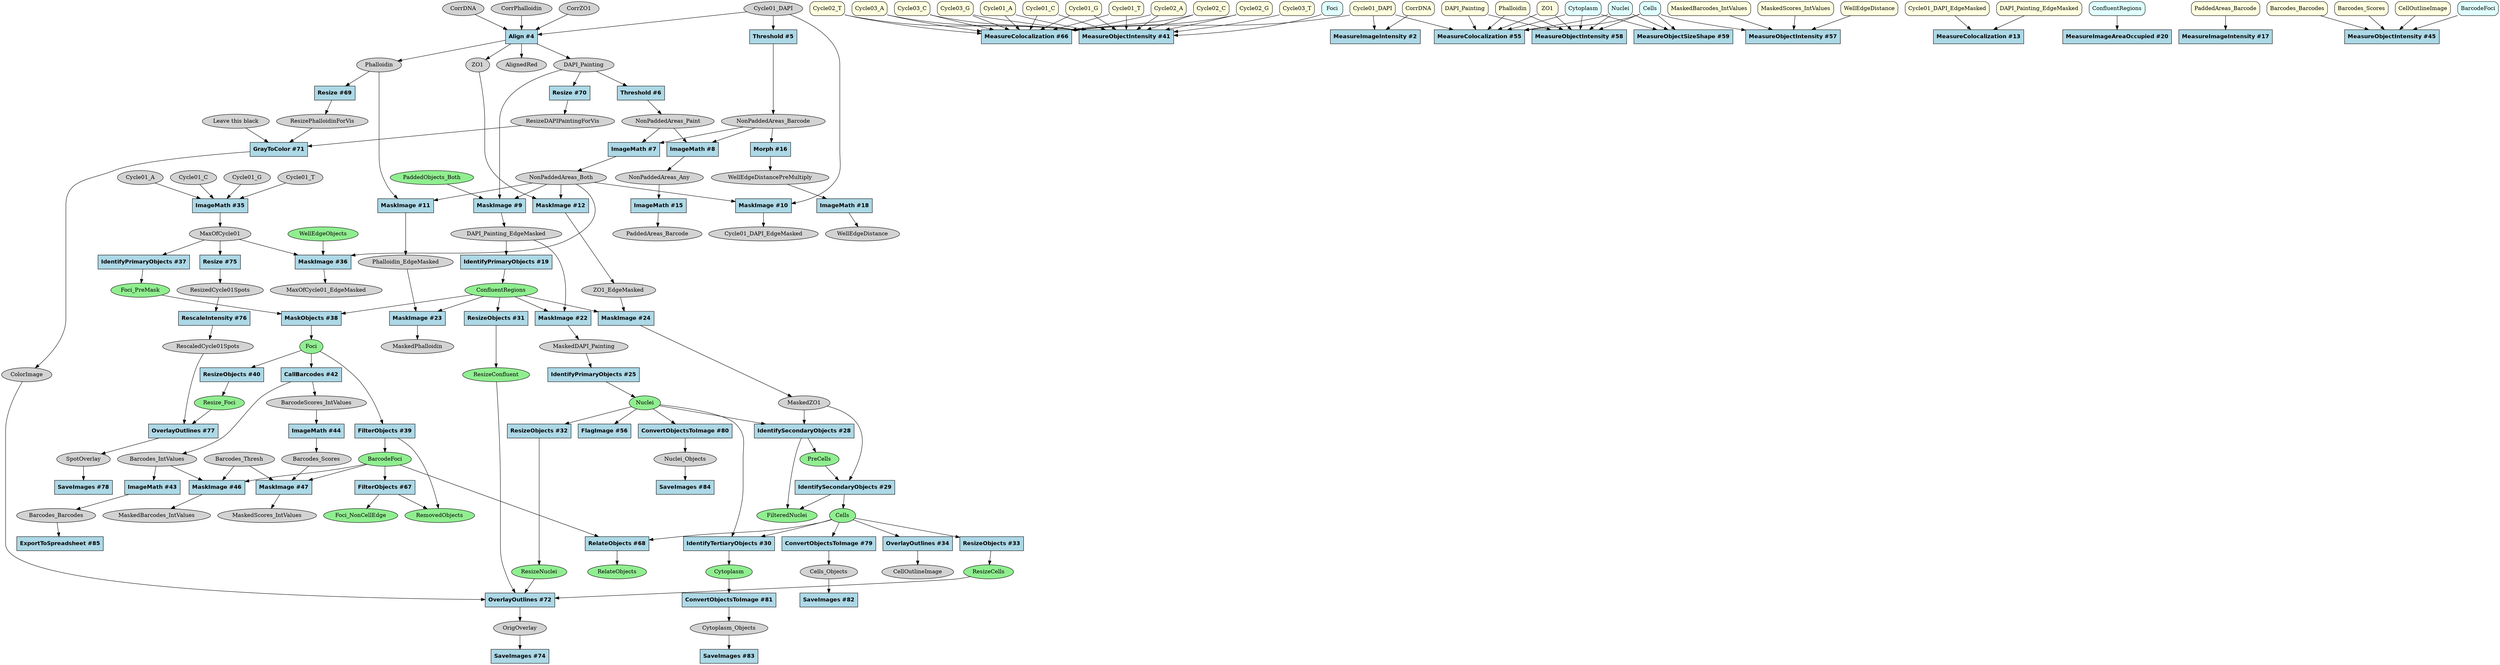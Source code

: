 strict digraph {
Align_77644357 [type=module, label="Align #4", module_name=Align, module_num=4, original_num=4, stable_id="Align_77644357", enabled=True, shape=box, style=filled, fillcolor=lightblue, fontname="Helvetica-Bold"];
CallBarcodes_a761cec8 [type=module, label="CallBarcodes #42", module_name=CallBarcodes, module_num=42, original_num=42, stable_id="CallBarcodes_a761cec8", enabled=True, shape=box, style=filled, fillcolor=lightblue, fontname="Helvetica-Bold"];
ConvertObjectsToImage_5d57fa07 [type=module, label="ConvertObjectsToImage #80", module_name=ConvertObjectsToImage, module_num=80, original_num=80, stable_id="ConvertObjectsToImage_5d57fa07", enabled=True, shape=box, style=filled, fillcolor=lightblue, fontname="Helvetica-Bold"];
ConvertObjectsToImage_df4a827c [type=module, label="ConvertObjectsToImage #79", module_name=ConvertObjectsToImage, module_num=79, original_num=79, stable_id="ConvertObjectsToImage_df4a827c", enabled=True, shape=box, style=filled, fillcolor=lightblue, fontname="Helvetica-Bold"];
ConvertObjectsToImage_eabc5302 [type=module, label="ConvertObjectsToImage #81", module_name=ConvertObjectsToImage, module_num=81, original_num=81, stable_id="ConvertObjectsToImage_eabc5302", enabled=True, shape=box, style=filled, fillcolor=lightblue, fontname="Helvetica-Bold"];
ExportToSpreadsheet_df0fc15 [type=module, label="ExportToSpreadsheet #85", module_name=ExportToSpreadsheet, module_num=85, original_num=85, stable_id="ExportToSpreadsheet_df0fc15", enabled=True, shape=box, style=filled, fillcolor=lightblue, fontname="Helvetica-Bold"];
FilterObjects_801a8fe8 [type=module, label="FilterObjects #39", module_name=FilterObjects, module_num=39, original_num=39, stable_id="FilterObjects_801a8fe8", enabled=True, shape=box, style=filled, fillcolor=lightblue, fontname="Helvetica-Bold"];
FilterObjects_b3eedfb5 [type=module, label="FilterObjects #67", module_name=FilterObjects, module_num=67, original_num=67, stable_id="FilterObjects_b3eedfb5", enabled=True, shape=box, style=filled, fillcolor=lightblue, fontname="Helvetica-Bold"];
FlagImage_23a83ca5 [type=module, label="FlagImage #56", module_name=FlagImage, module_num=56, original_num=56, stable_id="FlagImage_23a83ca5", enabled=True, shape=box, style=filled, fillcolor=lightblue, fontname="Helvetica-Bold"];
GrayToColor_1d9d28dd [type=module, label="GrayToColor #71", module_name=GrayToColor, module_num=71, original_num=71, stable_id="GrayToColor_1d9d28dd", enabled=True, shape=box, style=filled, fillcolor=lightblue, fontname="Helvetica-Bold"];
IdentifyPrimaryObjects_1d2dfb44 [type=module, label="IdentifyPrimaryObjects #19", module_name=IdentifyPrimaryObjects, module_num=19, original_num=19, stable_id="IdentifyPrimaryObjects_1d2dfb44", enabled=True, shape=box, style=filled, fillcolor=lightblue, fontname="Helvetica-Bold"];
IdentifyPrimaryObjects_7445eeb9 [type=module, label="IdentifyPrimaryObjects #25", module_name=IdentifyPrimaryObjects, module_num=25, original_num=25, stable_id="IdentifyPrimaryObjects_7445eeb9", enabled=True, shape=box, style=filled, fillcolor=lightblue, fontname="Helvetica-Bold"];
IdentifyPrimaryObjects_ea639d2b [type=module, label="IdentifyPrimaryObjects #37", module_name=IdentifyPrimaryObjects, module_num=37, original_num=37, stable_id="IdentifyPrimaryObjects_ea639d2b", enabled=True, shape=box, style=filled, fillcolor=lightblue, fontname="Helvetica-Bold"];
IdentifySecondaryObjects_1e5167ff [type=module, label="IdentifySecondaryObjects #28", module_name=IdentifySecondaryObjects, module_num=28, original_num=28, stable_id="IdentifySecondaryObjects_1e5167ff", enabled=True, shape=box, style=filled, fillcolor=lightblue, fontname="Helvetica-Bold"];
IdentifySecondaryObjects_fda67e6e [type=module, label="IdentifySecondaryObjects #29", module_name=IdentifySecondaryObjects, module_num=29, original_num=29, stable_id="IdentifySecondaryObjects_fda67e6e", enabled=True, shape=box, style=filled, fillcolor=lightblue, fontname="Helvetica-Bold"];
IdentifyTertiaryObjects_7ba219a3 [type=module, label="IdentifyTertiaryObjects #30", module_name=IdentifyTertiaryObjects, module_num=30, original_num=30, stable_id="IdentifyTertiaryObjects_7ba219a3", enabled=True, shape=box, style=filled, fillcolor=lightblue, fontname="Helvetica-Bold"];
ImageMath_1f8046c1 [type=module, label="ImageMath #7", module_name=ImageMath, module_num=7, original_num=7, stable_id="ImageMath_1f8046c1", enabled=True, shape=box, style=filled, fillcolor=lightblue, fontname="Helvetica-Bold"];
ImageMath_519e0caa [type=module, label="ImageMath #8", module_name=ImageMath, module_num=8, original_num=8, stable_id="ImageMath_519e0caa", enabled=True, shape=box, style=filled, fillcolor=lightblue, fontname="Helvetica-Bold"];
ImageMath_7da376a6 [type=module, label="ImageMath #35", module_name=ImageMath, module_num=35, original_num=35, stable_id="ImageMath_7da376a6", enabled=True, shape=box, style=filled, fillcolor=lightblue, fontname="Helvetica-Bold"];
ImageMath_91d1e149 [type=module, label="ImageMath #18", module_name=ImageMath, module_num=18, original_num=18, stable_id="ImageMath_91d1e149", enabled=True, shape=box, style=filled, fillcolor=lightblue, fontname="Helvetica-Bold"];
ImageMath_afce0f9a [type=module, label="ImageMath #44", module_name=ImageMath, module_num=44, original_num=44, stable_id="ImageMath_afce0f9a", enabled=True, shape=box, style=filled, fillcolor=lightblue, fontname="Helvetica-Bold"];
ImageMath_c2b280bf [type=module, label="ImageMath #15", module_name=ImageMath, module_num=15, original_num=15, stable_id="ImageMath_c2b280bf", enabled=True, shape=box, style=filled, fillcolor=lightblue, fontname="Helvetica-Bold"];
ImageMath_cd5f05dc [type=module, label="ImageMath #43", module_name=ImageMath, module_num=43, original_num=43, stable_id="ImageMath_cd5f05dc", enabled=True, shape=box, style=filled, fillcolor=lightblue, fontname="Helvetica-Bold"];
MaskImage_1339566c [type=module, label="MaskImage #46", module_name=MaskImage, module_num=46, original_num=46, stable_id="MaskImage_1339566c", enabled=True, shape=box, style=filled, fillcolor=lightblue, fontname="Helvetica-Bold"];
MaskImage_49ba3f94 [type=module, label="MaskImage #9", module_name=MaskImage, module_num=9, original_num=9, stable_id="MaskImage_49ba3f94", enabled=True, shape=box, style=filled, fillcolor=lightblue, fontname="Helvetica-Bold"];
MaskImage_4c1e300b [type=module, label="MaskImage #23", module_name=MaskImage, module_num=23, original_num=23, stable_id="MaskImage_4c1e300b", enabled=True, shape=box, style=filled, fillcolor=lightblue, fontname="Helvetica-Bold"];
MaskImage_6686ca2f [type=module, label="MaskImage #22", module_name=MaskImage, module_num=22, original_num=22, stable_id="MaskImage_6686ca2f", enabled=True, shape=box, style=filled, fillcolor=lightblue, fontname="Helvetica-Bold"];
MaskImage_6afe1d31 [type=module, label="MaskImage #11", module_name=MaskImage, module_num=11, original_num=11, stable_id="MaskImage_6afe1d31", enabled=True, shape=box, style=filled, fillcolor=lightblue, fontname="Helvetica-Bold"];
MaskImage_714136ad [type=module, label="MaskImage #36", module_name=MaskImage, module_num=36, original_num=36, stable_id="MaskImage_714136ad", enabled=True, shape=box, style=filled, fillcolor=lightblue, fontname="Helvetica-Bold"];
MaskImage_7eabf907 [type=module, label="MaskImage #47", module_name=MaskImage, module_num=47, original_num=47, stable_id="MaskImage_7eabf907", enabled=True, shape=box, style=filled, fillcolor=lightblue, fontname="Helvetica-Bold"];
MaskImage_8c5d22c [type=module, label="MaskImage #12", module_name=MaskImage, module_num=12, original_num=12, stable_id="MaskImage_8c5d22c", enabled=True, shape=box, style=filled, fillcolor=lightblue, fontname="Helvetica-Bold"];
MaskImage_957df49c [type=module, label="MaskImage #24", module_name=MaskImage, module_num=24, original_num=24, stable_id="MaskImage_957df49c", enabled=True, shape=box, style=filled, fillcolor=lightblue, fontname="Helvetica-Bold"];
MaskImage_98172e8d [type=module, label="MaskImage #10", module_name=MaskImage, module_num=10, original_num=10, stable_id="MaskImage_98172e8d", enabled=True, shape=box, style=filled, fillcolor=lightblue, fontname="Helvetica-Bold"];
MaskObjects_804e85b [type=module, label="MaskObjects #38", module_name=MaskObjects, module_num=38, original_num=38, stable_id="MaskObjects_804e85b", enabled=True, shape=box, style=filled, fillcolor=lightblue, fontname="Helvetica-Bold"];
MeasureColocalization_425c8f4d [type=module, label="MeasureColocalization #66", module_name=MeasureColocalization, module_num=66, original_num=66, stable_id="MeasureColocalization_425c8f4d", enabled=True, shape=box, style=filled, fillcolor=lightblue, fontname="Helvetica-Bold"];
MeasureColocalization_5aa570c5 [type=module, label="MeasureColocalization #13", module_name=MeasureColocalization, module_num=13, original_num=13, stable_id="MeasureColocalization_5aa570c5", enabled=True, shape=box, style=filled, fillcolor=lightblue, fontname="Helvetica-Bold"];
MeasureColocalization_6886e672 [type=module, label="MeasureColocalization #55", module_name=MeasureColocalization, module_num=55, original_num=55, stable_id="MeasureColocalization_6886e672", enabled=True, shape=box, style=filled, fillcolor=lightblue, fontname="Helvetica-Bold"];
MeasureImageAreaOccupied_e7ef438c [type=module, label="MeasureImageAreaOccupied #20", module_name=MeasureImageAreaOccupied, module_num=20, original_num=20, stable_id="MeasureImageAreaOccupied_e7ef438c", enabled=True, shape=box, style=filled, fillcolor=lightblue, fontname="Helvetica-Bold"];
MeasureImageIntensity_81dfc6ef [type=module, label="MeasureImageIntensity #17", module_name=MeasureImageIntensity, module_num=17, original_num=17, stable_id="MeasureImageIntensity_81dfc6ef", enabled=True, shape=box, style=filled, fillcolor=lightblue, fontname="Helvetica-Bold"];
MeasureImageIntensity_92014be6 [type=module, label="MeasureImageIntensity #2", module_name=MeasureImageIntensity, module_num=2, original_num=2, stable_id="MeasureImageIntensity_92014be6", enabled=True, shape=box, style=filled, fillcolor=lightblue, fontname="Helvetica-Bold"];
MeasureObjectIntensity_1c4b1dc4 [type=module, label="MeasureObjectIntensity #45", module_name=MeasureObjectIntensity, module_num=45, original_num=45, stable_id="MeasureObjectIntensity_1c4b1dc4", enabled=True, shape=box, style=filled, fillcolor=lightblue, fontname="Helvetica-Bold"];
MeasureObjectIntensity_5a73c583 [type=module, label="MeasureObjectIntensity #58", module_name=MeasureObjectIntensity, module_num=58, original_num=58, stable_id="MeasureObjectIntensity_5a73c583", enabled=True, shape=box, style=filled, fillcolor=lightblue, fontname="Helvetica-Bold"];
MeasureObjectIntensity_6e098a54 [type=module, label="MeasureObjectIntensity #41", module_name=MeasureObjectIntensity, module_num=41, original_num=41, stable_id="MeasureObjectIntensity_6e098a54", enabled=True, shape=box, style=filled, fillcolor=lightblue, fontname="Helvetica-Bold"];
MeasureObjectIntensity_b7016c16 [type=module, label="MeasureObjectIntensity #57", module_name=MeasureObjectIntensity, module_num=57, original_num=57, stable_id="MeasureObjectIntensity_b7016c16", enabled=True, shape=box, style=filled, fillcolor=lightblue, fontname="Helvetica-Bold"];
MeasureObjectSizeShape_4780ef20 [type=module, label="MeasureObjectSizeShape #59", module_name=MeasureObjectSizeShape, module_num=59, original_num=59, stable_id="MeasureObjectSizeShape_4780ef20", enabled=True, shape=box, style=filled, fillcolor=lightblue, fontname="Helvetica-Bold"];
Morph_45021b59 [type=module, label="Morph #16", module_name=Morph, module_num=16, original_num=16, stable_id="Morph_45021b59", enabled=True, shape=box, style=filled, fillcolor=lightblue, fontname="Helvetica-Bold"];
OverlayOutlines_30d83774 [type=module, label="OverlayOutlines #34", module_name=OverlayOutlines, module_num=34, original_num=34, stable_id="OverlayOutlines_30d83774", enabled=True, shape=box, style=filled, fillcolor=lightblue, fontname="Helvetica-Bold"];
OverlayOutlines_34ba8b64 [type=module, label="OverlayOutlines #77", module_name=OverlayOutlines, module_num=77, original_num=77, stable_id="OverlayOutlines_34ba8b64", enabled=True, shape=box, style=filled, fillcolor=lightblue, fontname="Helvetica-Bold"];
OverlayOutlines_acf790b1 [type=module, label="OverlayOutlines #72", module_name=OverlayOutlines, module_num=72, original_num=72, stable_id="OverlayOutlines_acf790b1", enabled=True, shape=box, style=filled, fillcolor=lightblue, fontname="Helvetica-Bold"];
RelateObjects_51c33240 [type=module, label="RelateObjects #68", module_name=RelateObjects, module_num=68, original_num=68, stable_id="RelateObjects_51c33240", enabled=True, shape=box, style=filled, fillcolor=lightblue, fontname="Helvetica-Bold"];
RescaleIntensity_3d399725 [type=module, label="RescaleIntensity #76", module_name=RescaleIntensity, module_num=76, original_num=76, stable_id="RescaleIntensity_3d399725", enabled=True, shape=box, style=filled, fillcolor=lightblue, fontname="Helvetica-Bold"];
ResizeObjects_66532545 [type=module, label="ResizeObjects #40", module_name=ResizeObjects, module_num=40, original_num=40, stable_id="ResizeObjects_66532545", enabled=True, shape=box, style=filled, fillcolor=lightblue, fontname="Helvetica-Bold"];
ResizeObjects_97ce940f [type=module, label="ResizeObjects #32", module_name=ResizeObjects, module_num=32, original_num=32, stable_id="ResizeObjects_97ce940f", enabled=True, shape=box, style=filled, fillcolor=lightblue, fontname="Helvetica-Bold"];
ResizeObjects_a58b7cfb [type=module, label="ResizeObjects #31", module_name=ResizeObjects, module_num=31, original_num=31, stable_id="ResizeObjects_a58b7cfb", enabled=True, shape=box, style=filled, fillcolor=lightblue, fontname="Helvetica-Bold"];
ResizeObjects_b48905d8 [type=module, label="ResizeObjects #33", module_name=ResizeObjects, module_num=33, original_num=33, stable_id="ResizeObjects_b48905d8", enabled=True, shape=box, style=filled, fillcolor=lightblue, fontname="Helvetica-Bold"];
Resize_5b6807e8 [type=module, label="Resize #69", module_name=Resize, module_num=69, original_num=69, stable_id="Resize_5b6807e8", enabled=True, shape=box, style=filled, fillcolor=lightblue, fontname="Helvetica-Bold"];
Resize_b082783c [type=module, label="Resize #75", module_name=Resize, module_num=75, original_num=75, stable_id="Resize_b082783c", enabled=True, shape=box, style=filled, fillcolor=lightblue, fontname="Helvetica-Bold"];
Resize_deee4499 [type=module, label="Resize #70", module_name=Resize, module_num=70, original_num=70, stable_id="Resize_deee4499", enabled=True, shape=box, style=filled, fillcolor=lightblue, fontname="Helvetica-Bold"];
SaveImages_6eaa6f10 [type=module, label="SaveImages #82", module_name=SaveImages, module_num=82, original_num=82, stable_id="SaveImages_6eaa6f10", enabled=True, shape=box, style=filled, fillcolor=lightblue, fontname="Helvetica-Bold"];
SaveImages_81ecdb82 [type=module, label="SaveImages #78", module_name=SaveImages, module_num=78, original_num=78, stable_id="SaveImages_81ecdb82", enabled=True, shape=box, style=filled, fillcolor=lightblue, fontname="Helvetica-Bold"];
SaveImages_a08da479 [type=module, label="SaveImages #74", module_name=SaveImages, module_num=74, original_num=74, stable_id="SaveImages_a08da479", enabled=True, shape=box, style=filled, fillcolor=lightblue, fontname="Helvetica-Bold"];
SaveImages_a6a8d651 [type=module, label="SaveImages #83", module_name=SaveImages, module_num=83, original_num=83, stable_id="SaveImages_a6a8d651", enabled=True, shape=box, style=filled, fillcolor=lightblue, fontname="Helvetica-Bold"];
SaveImages_cc4aa95d [type=module, label="SaveImages #84", module_name=SaveImages, module_num=84, original_num=84, stable_id="SaveImages_cc4aa95d", enabled=True, shape=box, style=filled, fillcolor=lightblue, fontname="Helvetica-Bold"];
Threshold_65155062 [type=module, label="Threshold #5", module_name=Threshold, module_num=5, original_num=5, stable_id="Threshold_65155062", enabled=True, shape=box, style=filled, fillcolor=lightblue, fontname="Helvetica-Bold"];
Threshold_ab3480b4 [type=module, label="Threshold #6", module_name=Threshold, module_num=6, original_num=6, stable_id="Threshold_ab3480b4", enabled=True, shape=box, style=filled, fillcolor=lightblue, fontname="Helvetica-Bold"];
image__AlignedRed [type=image, label=AlignedRed, shape=ellipse, style=filled, fillcolor=lightgray];
image__BarcodeScores_IntValues [type=image, label="BarcodeScores_IntValues", shape=ellipse, style=filled, fillcolor=lightgray];
image__Barcodes_Barcodes [type=image, label="Barcodes_Barcodes", shape=ellipse, style=filled, fillcolor=lightgray];
image__Barcodes_IntValues [type=image, label="Barcodes_IntValues", shape=ellipse, style=filled, fillcolor=lightgray];
image__Barcodes_Scores [type=image, label="Barcodes_Scores", shape=ellipse, style=filled, fillcolor=lightgray];
image__Barcodes_Thresh [type=image, label="Barcodes_Thresh", shape=ellipse, style=filled, fillcolor=lightgray];
image__CellOutlineImage [type=image, label=CellOutlineImage, shape=ellipse, style=filled, fillcolor=lightgray];
image__Cells_Objects [type=image, label="Cells_Objects", shape=ellipse, style=filled, fillcolor=lightgray];
image__ColorImage [type=image, label=ColorImage, shape=ellipse, style=filled, fillcolor=lightgray];
image__CorrDNA [type=image, label=CorrDNA, shape=ellipse, style=filled, fillcolor=lightgray];
image__CorrPhalloidin [type=image, label=CorrPhalloidin, shape=ellipse, style=filled, fillcolor=lightgray];
image__CorrZO1 [type=image, label=CorrZO1, shape=ellipse, style=filled, fillcolor=lightgray];
image__Cycle01_A [type=image, label="Cycle01_A", shape=ellipse, style=filled, fillcolor=lightgray];
image__Cycle01_C [type=image, label="Cycle01_C", shape=ellipse, style=filled, fillcolor=lightgray];
image__Cycle01_DAPI [type=image, label="Cycle01_DAPI", shape=ellipse, style=filled, fillcolor=lightgray];
image__Cycle01_DAPI_EdgeMasked [type=image, label="Cycle01_DAPI_EdgeMasked", shape=ellipse, style=filled, fillcolor=lightgray];
image__Cycle01_G [type=image, label="Cycle01_G", shape=ellipse, style=filled, fillcolor=lightgray];
image__Cycle01_T [type=image, label="Cycle01_T", shape=ellipse, style=filled, fillcolor=lightgray];
image__Cytoplasm_Objects [type=image, label="Cytoplasm_Objects", shape=ellipse, style=filled, fillcolor=lightgray];
image__DAPI_Painting [type=image, label="DAPI_Painting", shape=ellipse, style=filled, fillcolor=lightgray];
image__DAPI_Painting_EdgeMasked [type=image, label="DAPI_Painting_EdgeMasked", shape=ellipse, style=filled, fillcolor=lightgray];
"image__Leave this black" [type=image, label="Leave this black", shape=ellipse, style=filled, fillcolor=lightgray];
image__MaskedBarcodes_IntValues [type=image, label="MaskedBarcodes_IntValues", shape=ellipse, style=filled, fillcolor=lightgray];
image__MaskedDAPI_Painting [type=image, label="MaskedDAPI_Painting", shape=ellipse, style=filled, fillcolor=lightgray];
image__MaskedPhalloidin [type=image, label=MaskedPhalloidin, shape=ellipse, style=filled, fillcolor=lightgray];
image__MaskedScores_IntValues [type=image, label="MaskedScores_IntValues", shape=ellipse, style=filled, fillcolor=lightgray];
image__MaskedZO1 [type=image, label=MaskedZO1, shape=ellipse, style=filled, fillcolor=lightgray];
image__MaxOfCycle01 [type=image, label=MaxOfCycle01, shape=ellipse, style=filled, fillcolor=lightgray];
image__MaxOfCycle01_EdgeMasked [type=image, label="MaxOfCycle01_EdgeMasked", shape=ellipse, style=filled, fillcolor=lightgray];
image__NonPaddedAreas_Any [type=image, label="NonPaddedAreas_Any", shape=ellipse, style=filled, fillcolor=lightgray];
image__NonPaddedAreas_Barcode [type=image, label="NonPaddedAreas_Barcode", shape=ellipse, style=filled, fillcolor=lightgray];
image__NonPaddedAreas_Both [type=image, label="NonPaddedAreas_Both", shape=ellipse, style=filled, fillcolor=lightgray];
image__NonPaddedAreas_Paint [type=image, label="NonPaddedAreas_Paint", shape=ellipse, style=filled, fillcolor=lightgray];
image__Nuclei_Objects [type=image, label="Nuclei_Objects", shape=ellipse, style=filled, fillcolor=lightgray];
image__OrigOverlay [type=image, label=OrigOverlay, shape=ellipse, style=filled, fillcolor=lightgray];
image__PaddedAreas_Barcode [type=image, label="PaddedAreas_Barcode", shape=ellipse, style=filled, fillcolor=lightgray];
image__Phalloidin [type=image, label=Phalloidin, shape=ellipse, style=filled, fillcolor=lightgray];
image__Phalloidin_EdgeMasked [type=image, label="Phalloidin_EdgeMasked", shape=ellipse, style=filled, fillcolor=lightgray];
image__RescaledCycle01Spots [type=image, label=RescaledCycle01Spots, shape=ellipse, style=filled, fillcolor=lightgray];
image__ResizeDAPIPaintingForVis [type=image, label=ResizeDAPIPaintingForVis, shape=ellipse, style=filled, fillcolor=lightgray];
image__ResizePhalloidinForVis [type=image, label=ResizePhalloidinForVis, shape=ellipse, style=filled, fillcolor=lightgray];
image__ResizedCycle01Spots [type=image, label=ResizedCycle01Spots, shape=ellipse, style=filled, fillcolor=lightgray];
image__SpotOverlay [type=image, label=SpotOverlay, shape=ellipse, style=filled, fillcolor=lightgray];
image__WellEdgeDistance [type=image, label=WellEdgeDistance, shape=ellipse, style=filled, fillcolor=lightgray];
image__WellEdgeDistancePreMultiply [type=image, label=WellEdgeDistancePreMultiply, shape=ellipse, style=filled, fillcolor=lightgray];
image__ZO1 [type=image, label=ZO1, shape=ellipse, style=filled, fillcolor=lightgray];
image__ZO1_EdgeMasked [type=image, label="ZO1_EdgeMasked", shape=ellipse, style=filled, fillcolor=lightgray];
image_list__Barcodes_Barcodes [type="image_list", label="Barcodes_Barcodes", shape=box, style="filled,rounded", fillcolor=lightyellow];
image_list__Barcodes_Scores [type="image_list", label="Barcodes_Scores", shape=box, style="filled,rounded", fillcolor=lightyellow];
image_list__CellOutlineImage [type="image_list", label=CellOutlineImage, shape=box, style="filled,rounded", fillcolor=lightyellow];
image_list__CorrDNA [type="image_list", label=CorrDNA, shape=box, style="filled,rounded", fillcolor=lightyellow];
image_list__Cycle01_A [type="image_list", label="Cycle01_A", shape=box, style="filled,rounded", fillcolor=lightyellow];
image_list__Cycle01_C [type="image_list", label="Cycle01_C", shape=box, style="filled,rounded", fillcolor=lightyellow];
image_list__Cycle01_DAPI [type="image_list", label="Cycle01_DAPI", shape=box, style="filled,rounded", fillcolor=lightyellow];
image_list__Cycle01_DAPI_EdgeMasked [type="image_list", label="Cycle01_DAPI_EdgeMasked", shape=box, style="filled,rounded", fillcolor=lightyellow];
image_list__Cycle01_G [type="image_list", label="Cycle01_G", shape=box, style="filled,rounded", fillcolor=lightyellow];
image_list__Cycle01_T [type="image_list", label="Cycle01_T", shape=box, style="filled,rounded", fillcolor=lightyellow];
image_list__Cycle02_A [type="image_list", label="Cycle02_A", shape=box, style="filled,rounded", fillcolor=lightyellow];
image_list__Cycle02_C [type="image_list", label="Cycle02_C", shape=box, style="filled,rounded", fillcolor=lightyellow];
image_list__Cycle02_G [type="image_list", label="Cycle02_G", shape=box, style="filled,rounded", fillcolor=lightyellow];
image_list__Cycle02_T [type="image_list", label="Cycle02_T", shape=box, style="filled,rounded", fillcolor=lightyellow];
image_list__Cycle03_A [type="image_list", label="Cycle03_A", shape=box, style="filled,rounded", fillcolor=lightyellow];
image_list__Cycle03_C [type="image_list", label="Cycle03_C", shape=box, style="filled,rounded", fillcolor=lightyellow];
image_list__Cycle03_G [type="image_list", label="Cycle03_G", shape=box, style="filled,rounded", fillcolor=lightyellow];
image_list__Cycle03_T [type="image_list", label="Cycle03_T", shape=box, style="filled,rounded", fillcolor=lightyellow];
image_list__DAPI_Painting [type="image_list", label="DAPI_Painting", shape=box, style="filled,rounded", fillcolor=lightyellow];
image_list__DAPI_Painting_EdgeMasked [type="image_list", label="DAPI_Painting_EdgeMasked", shape=box, style="filled,rounded", fillcolor=lightyellow];
image_list__MaskedBarcodes_IntValues [type="image_list", label="MaskedBarcodes_IntValues", shape=box, style="filled,rounded", fillcolor=lightyellow];
image_list__MaskedScores_IntValues [type="image_list", label="MaskedScores_IntValues", shape=box, style="filled,rounded", fillcolor=lightyellow];
image_list__PaddedAreas_Barcode [type="image_list", label="PaddedAreas_Barcode", shape=box, style="filled,rounded", fillcolor=lightyellow];
image_list__Phalloidin [type="image_list", label=Phalloidin, shape=box, style="filled,rounded", fillcolor=lightyellow];
image_list__WellEdgeDistance [type="image_list", label=WellEdgeDistance, shape=box, style="filled,rounded", fillcolor=lightyellow];
image_list__ZO1 [type="image_list", label=ZO1, shape=box, style="filled,rounded", fillcolor=lightyellow];
object__BarcodeFoci [type=object, label=BarcodeFoci, shape=ellipse, style=filled, fillcolor=lightgreen];
object__Cells [type=object, label=Cells, shape=ellipse, style=filled, fillcolor=lightgreen];
object__ConfluentRegions [type=object, label=ConfluentRegions, shape=ellipse, style=filled, fillcolor=lightgreen];
object__Cytoplasm [type=object, label=Cytoplasm, shape=ellipse, style=filled, fillcolor=lightgreen];
object__FilteredNuclei [type=object, label=FilteredNuclei, shape=ellipse, style=filled, fillcolor=lightgreen];
object__Foci [type=object, label=Foci, shape=ellipse, style=filled, fillcolor=lightgreen];
object__Foci_NonCellEdge [type=object, label="Foci_NonCellEdge", shape=ellipse, style=filled, fillcolor=lightgreen];
object__Foci_PreMask [type=object, label="Foci_PreMask", shape=ellipse, style=filled, fillcolor=lightgreen];
object__Nuclei [type=object, label=Nuclei, shape=ellipse, style=filled, fillcolor=lightgreen];
object__PaddedObjects_Both [type=object, label="PaddedObjects_Both", shape=ellipse, style=filled, fillcolor=lightgreen];
object__PreCells [type=object, label=PreCells, shape=ellipse, style=filled, fillcolor=lightgreen];
object__RelateObjects [type=object, label=RelateObjects, shape=ellipse, style=filled, fillcolor=lightgreen];
object__RemovedObjects [type=object, label=RemovedObjects, shape=ellipse, style=filled, fillcolor=lightgreen];
object__ResizeCells [type=object, label=ResizeCells, shape=ellipse, style=filled, fillcolor=lightgreen];
object__ResizeConfluent [type=object, label=ResizeConfluent, shape=ellipse, style=filled, fillcolor=lightgreen];
object__ResizeNuclei [type=object, label=ResizeNuclei, shape=ellipse, style=filled, fillcolor=lightgreen];
object__Resize_Foci [type=object, label="Resize_Foci", shape=ellipse, style=filled, fillcolor=lightgreen];
object__WellEdgeObjects [type=object, label=WellEdgeObjects, shape=ellipse, style=filled, fillcolor=lightgreen];
object_list__BarcodeFoci [type="object_list", label=BarcodeFoci, shape=box, style="filled,rounded", fillcolor=lightcyan];
object_list__Cells [type="object_list", label=Cells, shape=box, style="filled,rounded", fillcolor=lightcyan];
object_list__ConfluentRegions [type="object_list", label=ConfluentRegions, shape=box, style="filled,rounded", fillcolor=lightcyan];
object_list__Cytoplasm [type="object_list", label=Cytoplasm, shape=box, style="filled,rounded", fillcolor=lightcyan];
object_list__Foci [type="object_list", label=Foci, shape=box, style="filled,rounded", fillcolor=lightcyan];
object_list__Nuclei [type="object_list", label=Nuclei, shape=box, style="filled,rounded", fillcolor=lightcyan];
Align_77644357 -> image__AlignedRed [type="image_output"];
Align_77644357 -> image__DAPI_Painting [type="image_output"];
Align_77644357 -> image__Phalloidin [type="image_output"];
Align_77644357 -> image__ZO1 [type="image_output"];
CallBarcodes_a761cec8 -> image__BarcodeScores_IntValues [type="image_output"];
CallBarcodes_a761cec8 -> image__Barcodes_IntValues [type="image_output"];
ConvertObjectsToImage_5d57fa07 -> image__Nuclei_Objects [type="image_output"];
ConvertObjectsToImage_df4a827c -> image__Cells_Objects [type="image_output"];
ConvertObjectsToImage_eabc5302 -> image__Cytoplasm_Objects [type="image_output"];
FilterObjects_801a8fe8 -> object__BarcodeFoci [type="object_output"];
FilterObjects_801a8fe8 -> object__RemovedObjects [type="object_output"];
FilterObjects_b3eedfb5 -> object__Foci_NonCellEdge [type="object_output"];
FilterObjects_b3eedfb5 -> object__RemovedObjects [type="object_output"];
GrayToColor_1d9d28dd -> image__ColorImage [type="image_output"];
IdentifyPrimaryObjects_1d2dfb44 -> object__ConfluentRegions [type="object_output"];
IdentifyPrimaryObjects_7445eeb9 -> object__Nuclei [type="object_output"];
IdentifyPrimaryObjects_ea639d2b -> object__Foci_PreMask [type="object_output"];
IdentifySecondaryObjects_1e5167ff -> object__FilteredNuclei [type="object_output"];
IdentifySecondaryObjects_1e5167ff -> object__PreCells [type="object_output"];
IdentifySecondaryObjects_fda67e6e -> object__Cells [type="object_output"];
IdentifySecondaryObjects_fda67e6e -> object__FilteredNuclei [type="object_output"];
IdentifyTertiaryObjects_7ba219a3 -> object__Cytoplasm [type="object_output"];
ImageMath_1f8046c1 -> image__NonPaddedAreas_Both [type="image_output"];
ImageMath_519e0caa -> image__NonPaddedAreas_Any [type="image_output"];
ImageMath_7da376a6 -> image__MaxOfCycle01 [type="image_output"];
ImageMath_91d1e149 -> image__WellEdgeDistance [type="image_output"];
ImageMath_afce0f9a -> image__Barcodes_Scores [type="image_output"];
ImageMath_c2b280bf -> image__PaddedAreas_Barcode [type="image_output"];
ImageMath_cd5f05dc -> image__Barcodes_Barcodes [type="image_output"];
MaskImage_1339566c -> image__MaskedBarcodes_IntValues [type="image_output"];
MaskImage_49ba3f94 -> image__DAPI_Painting_EdgeMasked [type="image_output"];
MaskImage_4c1e300b -> image__MaskedPhalloidin [type="image_output"];
MaskImage_6686ca2f -> image__MaskedDAPI_Painting [type="image_output"];
MaskImage_6afe1d31 -> image__Phalloidin_EdgeMasked [type="image_output"];
MaskImage_714136ad -> image__MaxOfCycle01_EdgeMasked [type="image_output"];
MaskImage_7eabf907 -> image__MaskedScores_IntValues [type="image_output"];
MaskImage_8c5d22c -> image__ZO1_EdgeMasked [type="image_output"];
MaskImage_957df49c -> image__MaskedZO1 [type="image_output"];
MaskImage_98172e8d -> image__Cycle01_DAPI_EdgeMasked [type="image_output"];
MaskObjects_804e85b -> object__Foci [type="object_output"];
Morph_45021b59 -> image__WellEdgeDistancePreMultiply [type="image_output"];
OverlayOutlines_30d83774 -> image__CellOutlineImage [type="image_output"];
OverlayOutlines_34ba8b64 -> image__SpotOverlay [type="image_output"];
OverlayOutlines_acf790b1 -> image__OrigOverlay [type="image_output"];
RelateObjects_51c33240 -> object__RelateObjects [type="object_output"];
RescaleIntensity_3d399725 -> image__RescaledCycle01Spots [type="image_output"];
ResizeObjects_66532545 -> object__Resize_Foci [type="object_output"];
ResizeObjects_97ce940f -> object__ResizeNuclei [type="object_output"];
ResizeObjects_a58b7cfb -> object__ResizeConfluent [type="object_output"];
ResizeObjects_b48905d8 -> object__ResizeCells [type="object_output"];
Resize_5b6807e8 -> image__ResizePhalloidinForVis [type="image_output"];
Resize_b082783c -> image__ResizedCycle01Spots [type="image_output"];
Resize_deee4499 -> image__ResizeDAPIPaintingForVis [type="image_output"];
Threshold_65155062 -> image__NonPaddedAreas_Barcode [type="image_output"];
Threshold_ab3480b4 -> image__NonPaddedAreas_Paint [type="image_output"];
image__BarcodeScores_IntValues -> ImageMath_afce0f9a [type="image_input"];
image__Barcodes_Barcodes -> ExportToSpreadsheet_df0fc15 [type="image_input"];
image__Barcodes_IntValues -> ImageMath_cd5f05dc [type="image_input"];
image__Barcodes_IntValues -> MaskImage_1339566c [type="image_input"];
image__Barcodes_Scores -> MaskImage_7eabf907 [type="image_input"];
image__Barcodes_Thresh -> MaskImage_1339566c [type="image_input"];
image__Barcodes_Thresh -> MaskImage_7eabf907 [type="image_input"];
image__Cells_Objects -> SaveImages_6eaa6f10 [type="image_input"];
image__ColorImage -> OverlayOutlines_acf790b1 [type="image_input"];
image__CorrDNA -> Align_77644357 [type="image_input"];
image__CorrPhalloidin -> Align_77644357 [type="image_input"];
image__CorrZO1 -> Align_77644357 [type="image_input"];
image__Cycle01_A -> ImageMath_7da376a6 [type="image_input"];
image__Cycle01_C -> ImageMath_7da376a6 [type="image_input"];
image__Cycle01_DAPI -> Align_77644357 [type="image_input"];
image__Cycle01_DAPI -> MaskImage_98172e8d [type="image_input"];
image__Cycle01_DAPI -> Threshold_65155062 [type="image_input"];
image__Cycle01_G -> ImageMath_7da376a6 [type="image_input"];
image__Cycle01_T -> ImageMath_7da376a6 [type="image_input"];
image__Cytoplasm_Objects -> SaveImages_a6a8d651 [type="image_input"];
image__DAPI_Painting -> MaskImage_49ba3f94 [type="image_input"];
image__DAPI_Painting -> Resize_deee4499 [type="image_input"];
image__DAPI_Painting -> Threshold_ab3480b4 [type="image_input"];
image__DAPI_Painting_EdgeMasked -> IdentifyPrimaryObjects_1d2dfb44 [type="image_input"];
image__DAPI_Painting_EdgeMasked -> MaskImage_6686ca2f [type="image_input"];
"image__Leave this black" -> GrayToColor_1d9d28dd [type="image_input"];
image__MaskedDAPI_Painting -> IdentifyPrimaryObjects_7445eeb9 [type="image_input"];
image__MaskedZO1 -> IdentifySecondaryObjects_1e5167ff [type="image_input"];
image__MaskedZO1 -> IdentifySecondaryObjects_fda67e6e [type="image_input"];
image__MaxOfCycle01 -> IdentifyPrimaryObjects_ea639d2b [type="image_input"];
image__MaxOfCycle01 -> MaskImage_714136ad [type="image_input"];
image__MaxOfCycle01 -> Resize_b082783c [type="image_input"];
image__NonPaddedAreas_Any -> ImageMath_c2b280bf [type="image_input"];
image__NonPaddedAreas_Barcode -> ImageMath_1f8046c1 [type="image_input"];
image__NonPaddedAreas_Barcode -> ImageMath_519e0caa [type="image_input"];
image__NonPaddedAreas_Barcode -> Morph_45021b59 [type="image_input"];
image__NonPaddedAreas_Both -> MaskImage_49ba3f94 [type="image_input"];
image__NonPaddedAreas_Both -> MaskImage_6afe1d31 [type="image_input"];
image__NonPaddedAreas_Both -> MaskImage_714136ad [type="image_input"];
image__NonPaddedAreas_Both -> MaskImage_8c5d22c [type="image_input"];
image__NonPaddedAreas_Both -> MaskImage_98172e8d [type="image_input"];
image__NonPaddedAreas_Paint -> ImageMath_1f8046c1 [type="image_input"];
image__NonPaddedAreas_Paint -> ImageMath_519e0caa [type="image_input"];
image__Nuclei_Objects -> SaveImages_cc4aa95d [type="image_input"];
image__OrigOverlay -> SaveImages_a08da479 [type="image_input"];
image__Phalloidin -> MaskImage_6afe1d31 [type="image_input"];
image__Phalloidin -> Resize_5b6807e8 [type="image_input"];
image__Phalloidin_EdgeMasked -> MaskImage_4c1e300b [type="image_input"];
image__RescaledCycle01Spots -> OverlayOutlines_34ba8b64 [type="image_input"];
image__ResizeDAPIPaintingForVis -> GrayToColor_1d9d28dd [type="image_input"];
image__ResizePhalloidinForVis -> GrayToColor_1d9d28dd [type="image_input"];
image__ResizedCycle01Spots -> RescaleIntensity_3d399725 [type="image_input"];
image__SpotOverlay -> SaveImages_81ecdb82 [type="image_input"];
image__WellEdgeDistancePreMultiply -> ImageMath_91d1e149 [type="image_input"];
image__ZO1 -> MaskImage_8c5d22c [type="image_input"];
image__ZO1_EdgeMasked -> MaskImage_957df49c [type="image_input"];
image_list__Barcodes_Barcodes -> MeasureObjectIntensity_1c4b1dc4 [type="image_list_input"];
image_list__Barcodes_Scores -> MeasureObjectIntensity_1c4b1dc4 [type="image_list_input"];
image_list__CellOutlineImage -> MeasureObjectIntensity_1c4b1dc4 [type="image_list_input"];
image_list__CorrDNA -> MeasureImageIntensity_92014be6 [type="image_list_input"];
image_list__Cycle01_A -> MeasureColocalization_425c8f4d [type="image_list_input"];
image_list__Cycle01_A -> MeasureObjectIntensity_6e098a54 [type="image_list_input"];
image_list__Cycle01_C -> MeasureColocalization_425c8f4d [type="image_list_input"];
image_list__Cycle01_C -> MeasureObjectIntensity_6e098a54 [type="image_list_input"];
image_list__Cycle01_DAPI -> MeasureColocalization_425c8f4d [type="image_list_input"];
image_list__Cycle01_DAPI -> MeasureColocalization_6886e672 [type="image_list_input"];
image_list__Cycle01_DAPI -> MeasureImageIntensity_92014be6 [type="image_list_input"];
image_list__Cycle01_DAPI_EdgeMasked -> MeasureColocalization_5aa570c5 [type="image_list_input"];
image_list__Cycle01_G -> MeasureColocalization_425c8f4d [type="image_list_input"];
image_list__Cycle01_G -> MeasureObjectIntensity_6e098a54 [type="image_list_input"];
image_list__Cycle01_T -> MeasureColocalization_425c8f4d [type="image_list_input"];
image_list__Cycle01_T -> MeasureObjectIntensity_6e098a54 [type="image_list_input"];
image_list__Cycle02_A -> MeasureColocalization_425c8f4d [type="image_list_input"];
image_list__Cycle02_A -> MeasureObjectIntensity_6e098a54 [type="image_list_input"];
image_list__Cycle02_C -> MeasureColocalization_425c8f4d [type="image_list_input"];
image_list__Cycle02_C -> MeasureObjectIntensity_6e098a54 [type="image_list_input"];
image_list__Cycle02_G -> MeasureColocalization_425c8f4d [type="image_list_input"];
image_list__Cycle02_G -> MeasureObjectIntensity_6e098a54 [type="image_list_input"];
image_list__Cycle02_T -> MeasureColocalization_425c8f4d [type="image_list_input"];
image_list__Cycle02_T -> MeasureObjectIntensity_6e098a54 [type="image_list_input"];
image_list__Cycle03_A -> MeasureColocalization_425c8f4d [type="image_list_input"];
image_list__Cycle03_A -> MeasureObjectIntensity_6e098a54 [type="image_list_input"];
image_list__Cycle03_C -> MeasureColocalization_425c8f4d [type="image_list_input"];
image_list__Cycle03_C -> MeasureObjectIntensity_6e098a54 [type="image_list_input"];
image_list__Cycle03_G -> MeasureColocalization_425c8f4d [type="image_list_input"];
image_list__Cycle03_G -> MeasureObjectIntensity_6e098a54 [type="image_list_input"];
image_list__Cycle03_T -> MeasureObjectIntensity_6e098a54 [type="image_list_input"];
image_list__DAPI_Painting -> MeasureColocalization_6886e672 [type="image_list_input"];
image_list__DAPI_Painting -> MeasureObjectIntensity_5a73c583 [type="image_list_input"];
image_list__DAPI_Painting_EdgeMasked -> MeasureColocalization_5aa570c5 [type="image_list_input"];
image_list__MaskedBarcodes_IntValues -> MeasureObjectIntensity_b7016c16 [type="image_list_input"];
image_list__MaskedScores_IntValues -> MeasureObjectIntensity_b7016c16 [type="image_list_input"];
image_list__PaddedAreas_Barcode -> MeasureImageIntensity_81dfc6ef [type="image_list_input"];
image_list__Phalloidin -> MeasureColocalization_6886e672 [type="image_list_input"];
image_list__Phalloidin -> MeasureObjectIntensity_5a73c583 [type="image_list_input"];
image_list__WellEdgeDistance -> MeasureObjectIntensity_b7016c16 [type="image_list_input"];
image_list__ZO1 -> MeasureColocalization_6886e672 [type="image_list_input"];
image_list__ZO1 -> MeasureObjectIntensity_5a73c583 [type="image_list_input"];
object__BarcodeFoci -> FilterObjects_b3eedfb5 [type="object_input"];
object__BarcodeFoci -> MaskImage_1339566c [type="object_input"];
object__BarcodeFoci -> MaskImage_7eabf907 [type="object_input"];
object__BarcodeFoci -> RelateObjects_51c33240 [type="object_input"];
object__Cells -> ConvertObjectsToImage_df4a827c [type="object_input"];
object__Cells -> IdentifyTertiaryObjects_7ba219a3 [type="object_input"];
object__Cells -> OverlayOutlines_30d83774 [type="object_input"];
object__Cells -> RelateObjects_51c33240 [type="object_input"];
object__Cells -> ResizeObjects_b48905d8 [type="object_input"];
object__ConfluentRegions -> MaskImage_4c1e300b [type="object_input"];
object__ConfluentRegions -> MaskImage_6686ca2f [type="object_input"];
object__ConfluentRegions -> MaskImage_957df49c [type="object_input"];
object__ConfluentRegions -> MaskObjects_804e85b [type="object_input"];
object__ConfluentRegions -> ResizeObjects_a58b7cfb [type="object_input"];
object__Cytoplasm -> ConvertObjectsToImage_eabc5302 [type="object_input"];
object__Foci -> CallBarcodes_a761cec8 [type="object_input"];
object__Foci -> FilterObjects_801a8fe8 [type="object_input"];
object__Foci -> ResizeObjects_66532545 [type="object_input"];
object__Foci_PreMask -> MaskObjects_804e85b [type="object_input"];
object__Nuclei -> ConvertObjectsToImage_5d57fa07 [type="object_input"];
object__Nuclei -> FlagImage_23a83ca5 [type="object_input"];
object__Nuclei -> IdentifySecondaryObjects_1e5167ff [type="object_input"];
object__Nuclei -> IdentifyTertiaryObjects_7ba219a3 [type="object_input"];
object__Nuclei -> ResizeObjects_97ce940f [type="object_input"];
object__PaddedObjects_Both -> MaskImage_49ba3f94 [type="object_input"];
object__PreCells -> IdentifySecondaryObjects_fda67e6e [type="object_input"];
object__ResizeCells -> OverlayOutlines_acf790b1 [type="object_input"];
object__ResizeConfluent -> OverlayOutlines_acf790b1 [type="object_input"];
object__ResizeNuclei -> OverlayOutlines_acf790b1 [type="object_input"];
object__Resize_Foci -> OverlayOutlines_34ba8b64 [type="object_input"];
object__WellEdgeObjects -> MaskImage_714136ad [type="object_input"];
object_list__BarcodeFoci -> MeasureObjectIntensity_1c4b1dc4 [type="object_list_input"];
object_list__Cells -> MeasureColocalization_6886e672 [type="object_list_input"];
object_list__Cells -> MeasureObjectIntensity_5a73c583 [type="object_list_input"];
object_list__Cells -> MeasureObjectIntensity_b7016c16 [type="object_list_input"];
object_list__Cells -> MeasureObjectSizeShape_4780ef20 [type="object_list_input"];
object_list__ConfluentRegions -> MeasureImageAreaOccupied_e7ef438c [type="object_list_input"];
object_list__Cytoplasm -> MeasureColocalization_6886e672 [type="object_list_input"];
object_list__Cytoplasm -> MeasureObjectIntensity_5a73c583 [type="object_list_input"];
object_list__Cytoplasm -> MeasureObjectSizeShape_4780ef20 [type="object_list_input"];
object_list__Foci -> MeasureObjectIntensity_6e098a54 [type="object_list_input"];
object_list__Nuclei -> MeasureColocalization_6886e672 [type="object_list_input"];
object_list__Nuclei -> MeasureObjectIntensity_5a73c583 [type="object_list_input"];
object_list__Nuclei -> MeasureObjectSizeShape_4780ef20 [type="object_list_input"];
}
